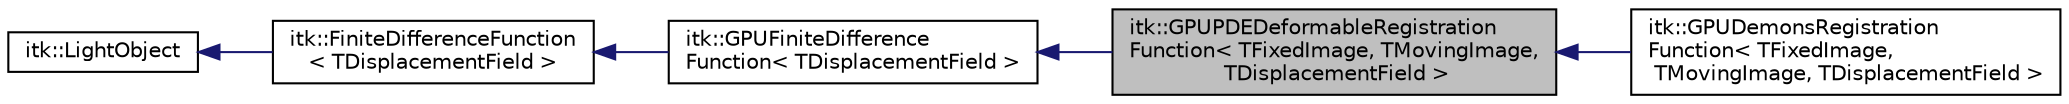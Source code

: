 digraph "itk::GPUPDEDeformableRegistrationFunction&lt; TFixedImage, TMovingImage, TDisplacementField &gt;"
{
 // LATEX_PDF_SIZE
  edge [fontname="Helvetica",fontsize="10",labelfontname="Helvetica",labelfontsize="10"];
  node [fontname="Helvetica",fontsize="10",shape=record];
  rankdir="LR";
  Node1 [label="itk::GPUPDEDeformableRegistration\lFunction\< TFixedImage, TMovingImage,\l TDisplacementField \>",height=0.2,width=0.4,color="black", fillcolor="grey75", style="filled", fontcolor="black",tooltip=" "];
  Node2 -> Node1 [dir="back",color="midnightblue",fontsize="10",style="solid",fontname="Helvetica"];
  Node2 [label="itk::GPUFiniteDifference\lFunction\< TDisplacementField \>",height=0.2,width=0.4,color="black", fillcolor="white", style="filled",URL="$classitk_1_1GPUFiniteDifferenceFunction.html",tooltip=" "];
  Node3 -> Node2 [dir="back",color="midnightblue",fontsize="10",style="solid",fontname="Helvetica"];
  Node3 [label="itk::FiniteDifferenceFunction\l\< TDisplacementField \>",height=0.2,width=0.4,color="black", fillcolor="white", style="filled",URL="$classitk_1_1FiniteDifferenceFunction.html",tooltip=" "];
  Node4 -> Node3 [dir="back",color="midnightblue",fontsize="10",style="solid",fontname="Helvetica"];
  Node4 [label="itk::LightObject",height=0.2,width=0.4,color="black", fillcolor="white", style="filled",URL="$classitk_1_1LightObject.html",tooltip="Light weight base class for most itk classes."];
  Node1 -> Node5 [dir="back",color="midnightblue",fontsize="10",style="solid",fontname="Helvetica"];
  Node5 [label="itk::GPUDemonsRegistration\lFunction\< TFixedImage,\l TMovingImage, TDisplacementField \>",height=0.2,width=0.4,color="black", fillcolor="white", style="filled",URL="$classitk_1_1GPUDemonsRegistrationFunction.html",tooltip=" "];
}
